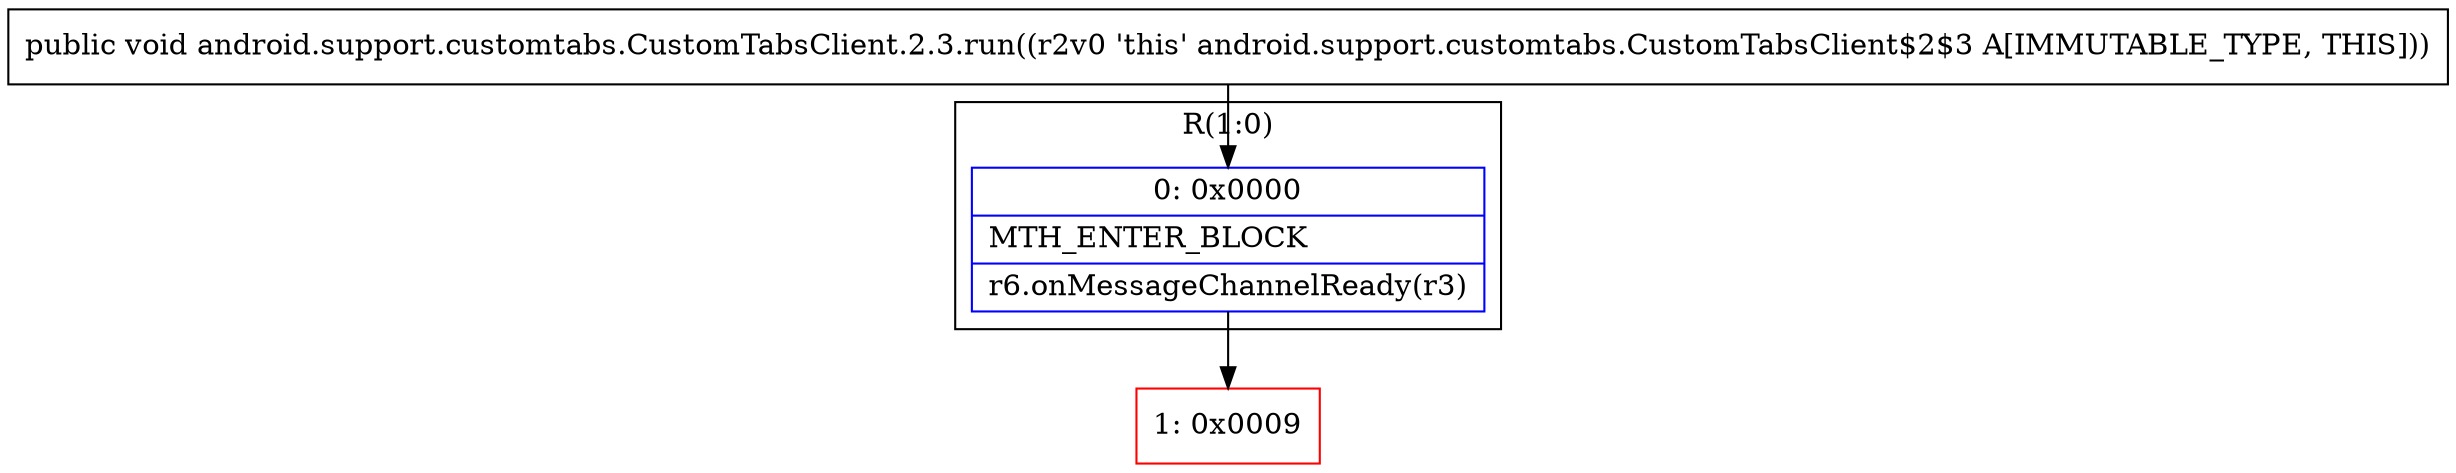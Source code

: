 digraph "CFG forandroid.support.customtabs.CustomTabsClient.2.3.run()V" {
subgraph cluster_Region_92593993 {
label = "R(1:0)";
node [shape=record,color=blue];
Node_0 [shape=record,label="{0\:\ 0x0000|MTH_ENTER_BLOCK\l|r6.onMessageChannelReady(r3)\l}"];
}
Node_1 [shape=record,color=red,label="{1\:\ 0x0009}"];
MethodNode[shape=record,label="{public void android.support.customtabs.CustomTabsClient.2.3.run((r2v0 'this' android.support.customtabs.CustomTabsClient$2$3 A[IMMUTABLE_TYPE, THIS])) }"];
MethodNode -> Node_0;
Node_0 -> Node_1;
}

